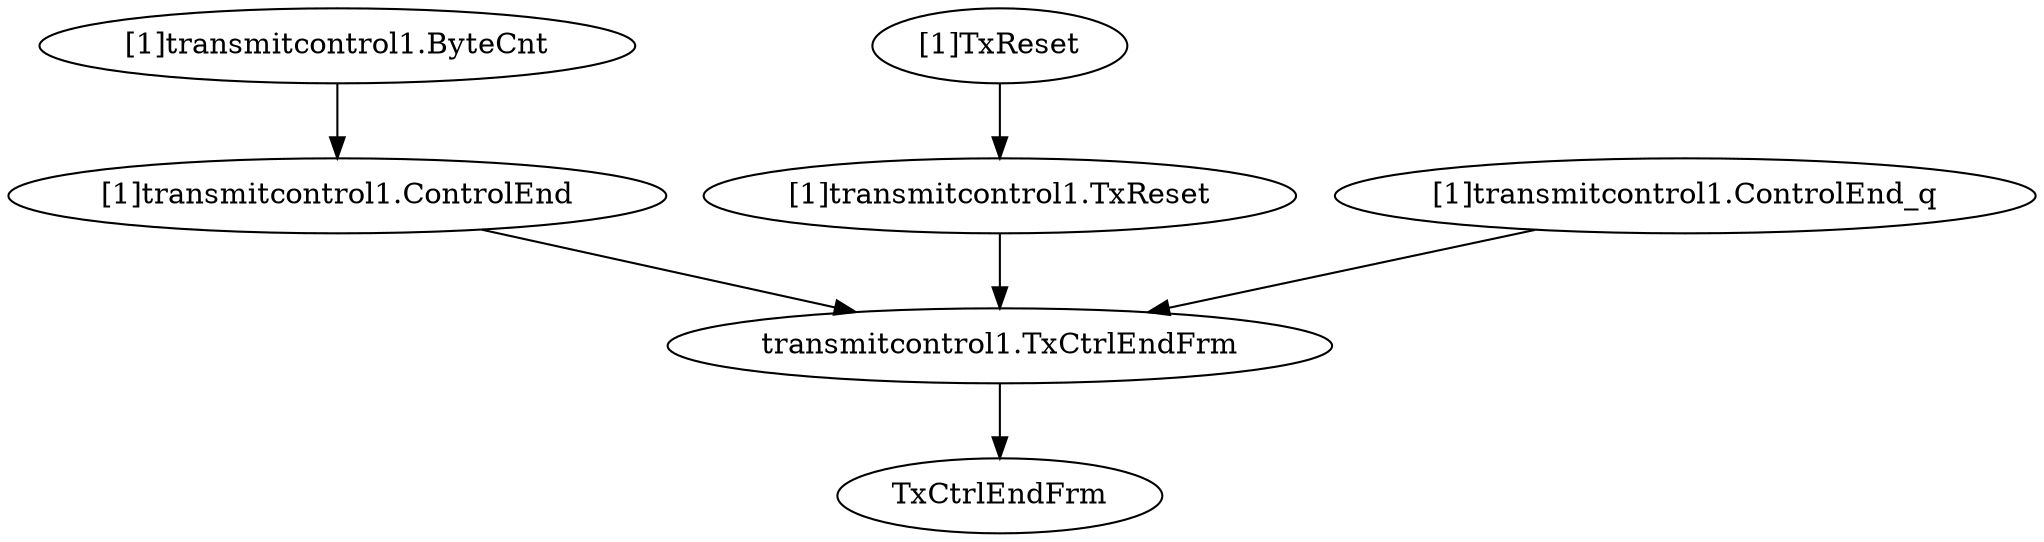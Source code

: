 strict digraph "" {
	"transmitcontrol1.TxCtrlEndFrm"	 [complexity=0,
		importance=0.00959058059162,
		rank=0.0];
	TxCtrlEndFrm	 [complexity=0,
		importance=0.00393314275812,
		rank=0.0];
	"transmitcontrol1.TxCtrlEndFrm" -> TxCtrlEndFrm;
	"[1]transmitcontrol1.ControlEnd"	 [complexity=2,
		importance=0.0224383086045,
		rank=0.0112191543022];
	"[1]transmitcontrol1.ControlEnd" -> "transmitcontrol1.TxCtrlEndFrm";
	"[1]transmitcontrol1.ByteCnt"	 [complexity=4,
		importance=0.0352520224758,
		rank=0.00881300561895];
	"[1]transmitcontrol1.ByteCnt" -> "[1]transmitcontrol1.ControlEnd";
	"[1]TxReset"	 [complexity=1,
		importance=0.0348455444728,
		rank=0.0348455444728];
	"[1]transmitcontrol1.TxReset"	 [complexity=1,
		importance=0.0318553663271,
		rank=0.0318553663271];
	"[1]TxReset" -> "[1]transmitcontrol1.TxReset";
	"[1]transmitcontrol1.TxReset" -> "transmitcontrol1.TxCtrlEndFrm";
	"[1]transmitcontrol1.ControlEnd_q"	 [complexity=2,
		importance=0.022578503533,
		rank=0.0112892517665];
	"[1]transmitcontrol1.ControlEnd_q" -> "transmitcontrol1.TxCtrlEndFrm";
}
